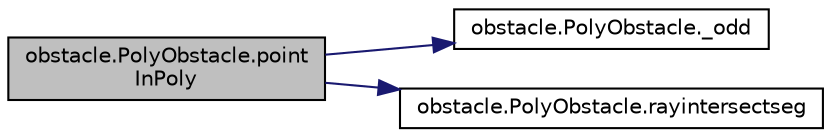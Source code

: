 digraph "obstacle.PolyObstacle.pointInPoly"
{
  edge [fontname="Helvetica",fontsize="10",labelfontname="Helvetica",labelfontsize="10"];
  node [fontname="Helvetica",fontsize="10",shape=record];
  rankdir="LR";
  Node1 [label="obstacle.PolyObstacle.point\lInPoly",height=0.2,width=0.4,color="black", fillcolor="grey75", style="filled" fontcolor="black"];
  Node1 -> Node2 [color="midnightblue",fontsize="10",style="solid",fontname="Helvetica"];
  Node2 [label="obstacle.PolyObstacle._odd",height=0.2,width=0.4,color="black", fillcolor="white", style="filled",URL="$classobstacle_1_1PolyObstacle.html#a8b8aafe403fc9f242a176887e558723a",tooltip="Determines if an integer, x, is odd. "];
  Node1 -> Node3 [color="midnightblue",fontsize="10",style="solid",fontname="Helvetica"];
  Node3 [label="obstacle.PolyObstacle.rayintersectseg",height=0.2,width=0.4,color="black", fillcolor="white", style="filled",URL="$classobstacle_1_1PolyObstacle.html#a646f5fc4ba3e67c98c2313f4493b6a08",tooltip="Determines if a ray from point p intersects with an edge, edge. "];
}
